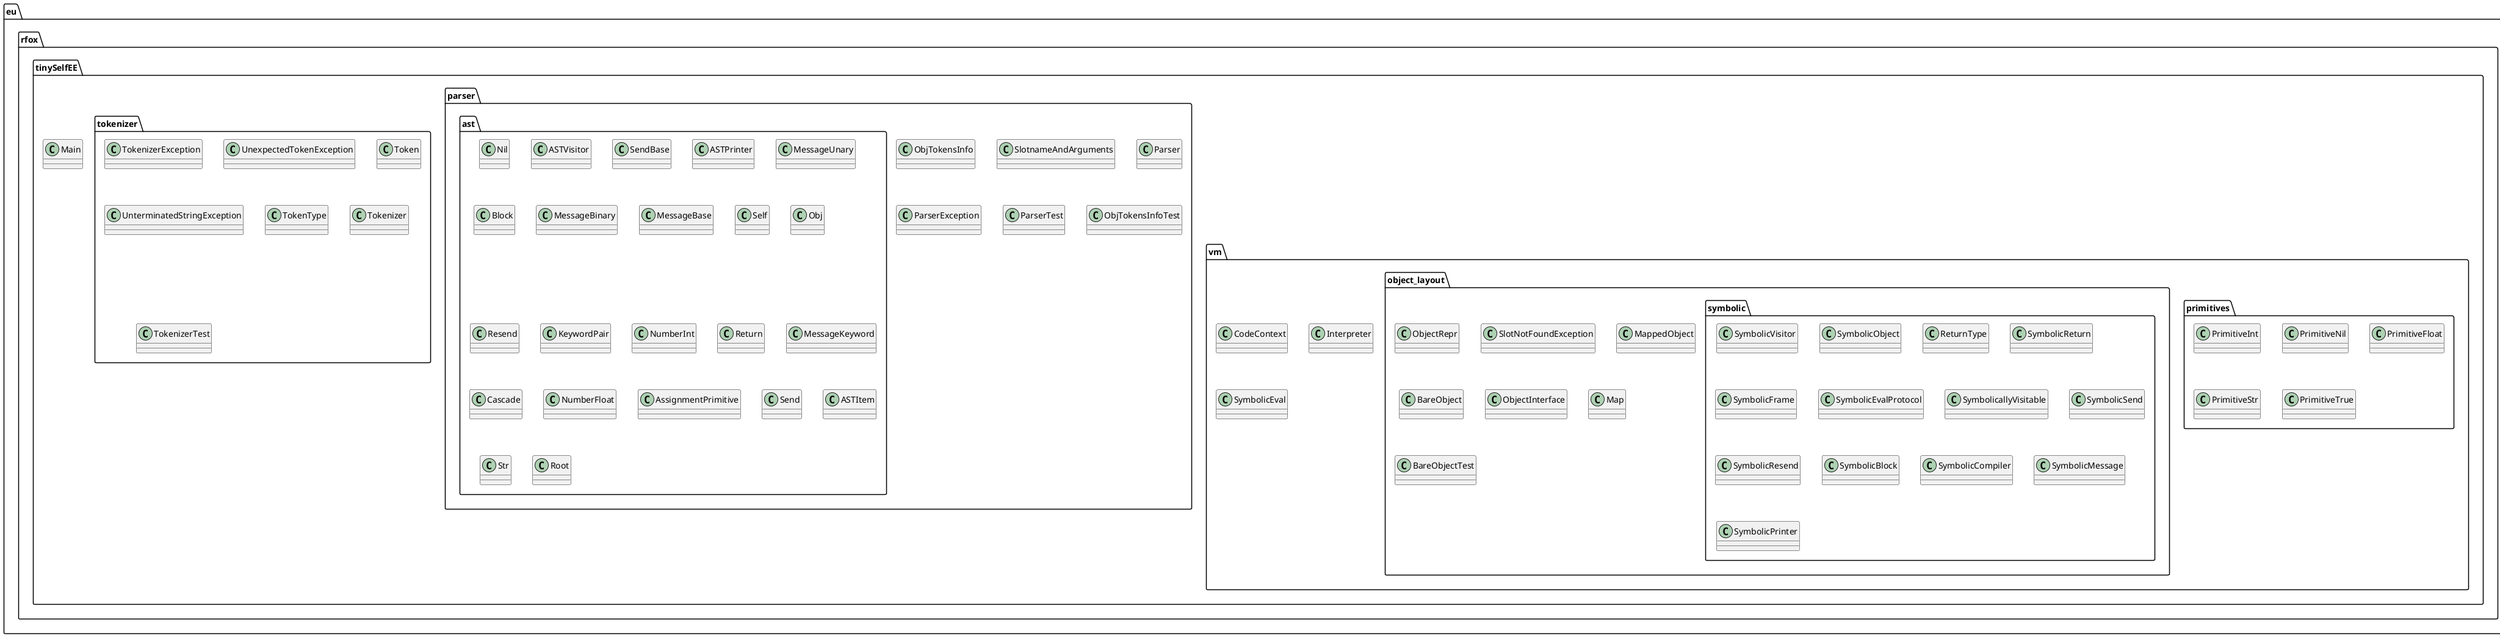 @startuml
package eu.rfox.tinySelfEE {
    class Main {
    }
    package eu.rfox.tinySelfEE.parser {
        class ObjTokensInfo {
        }
        class SlotnameAndArguments {
        }
        class Parser {
        }
        class ParserException {
        }
        class ParserTest {
        }
        class ObjTokensInfoTest {
        }
        package eu.rfox.tinySelfEE.parser.ast {
            class Nil {
            }
            class ASTVisitor {
            }
            class SendBase {
            }
            class ASTPrinter {
            }
            class MessageUnary {
            }
            class Block {
            }
            class MessageBinary {
            }
            class MessageBase {
            }
            class Self {
            }
            class Obj {
            }
            class Resend {
            }
            class KeywordPair {
            }
            class NumberInt {
            }
            class Return {
            }
            class MessageKeyword {
            }
            class Cascade {
            }
            class NumberFloat {
            }
            class AssignmentPrimitive {
            }
            class Send {
            }
            class ASTItem {
            }
            class Str {
            }
            class Root {
            }
        }
    }
    package eu.rfox.tinySelfEE.tokenizer {
        class TokenizerException {
        }
        class UnexpectedTokenException {
        }
        class Token {
        }
        class UnterminatedStringException {
        }
        class TokenType {
        }
        class Tokenizer {
        }
        class TokenizerTest {
        }
    }
    package eu.rfox.tinySelfEE.vm {
        class CodeContext {
        }
        class Interpreter {
        }
        class SymbolicEval {
        }
        package eu.rfox.tinySelfEE.vm.primitives {
            class PrimitiveInt {
            }
            class PrimitiveNil {
            }
            class PrimitiveFloat {
            }
            class PrimitiveStr {
            }
            class PrimitiveTrue {
            }
        }
        package eu.rfox.tinySelfEE.vm.object_layout {
            class ObjectRepr {
            }
            class SlotNotFoundException {
            }
            class MappedObject {
            }
            class BareObject {
            }
            class ObjectInterface {
            }
            class Map {
            }
            class BareObjectTest {
            }
            package eu.rfox.tinySelfEE.vm.object_layout.symbolic {
                class SymbolicVisitor {
                }
                class SymbolicObject {
                }
                class ReturnType {
                }
                class SymbolicReturn {
                }
                class SymbolicFrame {
                }
                class SymbolicEvalProtocol {
                }
                class SymbolicallyVisitable {
                }
                class SymbolicSend {
                }
                class SymbolicResend {
                }
                class SymbolicBlock {
                }
                class SymbolicCompiler {
                }
                class SymbolicMessage {
                }
                class SymbolicPrinter {
                }
            }
        }
    }
}


package eu.rfox.tinySelfEE.parser {
    class ObjTokensInfo {
    }
    class SlotnameAndArguments {
    }
    class Parser {
    }
    class ParserException {
    }
    class ParserTest {
    }
    class ObjTokensInfoTest {
    }
    package eu.rfox.tinySelfEE.parser.ast {
        class Nil {
        }
        class ASTVisitor {
        }
        class SendBase {
        }
        class ASTPrinter {
        }
        class MessageUnary {
        }
        class Block {
        }
        class MessageBinary {
        }
        class MessageBase {
        }
        class Self {
        }
        class Obj {
        }
        class Resend {
        }
        class KeywordPair {
        }
        class NumberInt {
        }
        class Return {
        }
        class MessageKeyword {
        }
        class Cascade {
        }
        class NumberFloat {
        }
        class AssignmentPrimitive {
        }
        class Send {
        }
        class ASTItem {
        }
        class Str {
        }
        class Root {
        }
    }
}


package eu.rfox.tinySelfEE.parser.ast {
    class Nil {
    }
    class ASTVisitor {
    }
    class SendBase {
    }
    class ASTPrinter {
    }
    class MessageUnary {
    }
    class Block {
    }
    class MessageBinary {
    }
    class MessageBase {
    }
    class Self {
    }
    class Obj {
    }
    class Resend {
    }
    class KeywordPair {
    }
    class NumberInt {
    }
    class Return {
    }
    class MessageKeyword {
    }
    class Cascade {
    }
    class NumberFloat {
    }
    class AssignmentPrimitive {
    }
    class Send {
    }
    class ASTItem {
    }
    class Str {
    }
    class Root {
    }
}


package eu.rfox.tinySelfEE.tokenizer {
    class TokenizerException {
    }
    class UnexpectedTokenException {
    }
    class Token {
    }
    class UnterminatedStringException {
    }
    class TokenType {
    }
    class Tokenizer {
    }
    class TokenizerTest {
    }
}


package eu.rfox.tinySelfEE.vm {
    class CodeContext {
    }
    class Interpreter {
    }
    class SymbolicEval {
    }
    package eu.rfox.tinySelfEE.vm.primitives {
        class PrimitiveInt {
        }
        class PrimitiveNil {
        }
        class PrimitiveFloat {
        }
        class PrimitiveStr {
        }
        class PrimitiveTrue {
        }
    }
    package eu.rfox.tinySelfEE.vm.object_layout {
        class ObjectRepr {
        }
        class SlotNotFoundException {
        }
        class MappedObject {
        }
        class BareObject {
        }
        class ObjectInterface {
        }
        class Map {
        }
        class BareObjectTest {
        }
        package eu.rfox.tinySelfEE.vm.object_layout.symbolic {
            class SymbolicVisitor {
            }
            class SymbolicObject {
            }
            class ReturnType {
            }
            class SymbolicReturn {
            }
            class SymbolicFrame {
            }
            class SymbolicEvalProtocol {
            }
            class SymbolicallyVisitable {
            }
            class SymbolicSend {
            }
            class SymbolicResend {
            }
            class SymbolicBlock {
            }
            class SymbolicCompiler {
            }
            class SymbolicMessage {
            }
            class SymbolicPrinter {
            }
        }
    }
}


package eu.rfox.tinySelfEE.vm.primitives {
    class PrimitiveInt {
    }
    class PrimitiveNil {
    }
    class PrimitiveFloat {
    }
    class PrimitiveStr {
    }
    class PrimitiveTrue {
    }
}


package eu.rfox.tinySelfEE.vm.object_layout {
    class ObjectRepr {
    }
    class SlotNotFoundException {
    }
    class MappedObject {
    }
    class BareObject {
    }
    class ObjectInterface {
    }
    class Map {
    }
    class BareObjectTest {
    }
    package eu.rfox.tinySelfEE.vm.object_layout.symbolic {
        class SymbolicVisitor {
        }
        class SymbolicObject {
        }
        class ReturnType {
        }
        class SymbolicReturn {
        }
        class SymbolicFrame {
        }
        class SymbolicEvalProtocol {
        }
        class SymbolicallyVisitable {
        }
        class SymbolicSend {
        }
        class SymbolicResend {
        }
        class SymbolicBlock {
        }
        class SymbolicCompiler {
        }
        class SymbolicMessage {
        }
        class SymbolicPrinter {
        }
    }
}


package eu.rfox.tinySelfEE.vm.object_layout.symbolic {
    class SymbolicVisitor {
    }
    class SymbolicObject {
    }
    class ReturnType {
    }
    class SymbolicReturn {
    }
    class SymbolicFrame {
    }
    class SymbolicEvalProtocol {
    }
    class SymbolicallyVisitable {
    }
    class SymbolicSend {
    }
    class SymbolicResend {
    }
    class SymbolicBlock {
    }
    class SymbolicCompiler {
    }
    class SymbolicMessage {
    }
    class SymbolicPrinter {
    }
}


@enduml